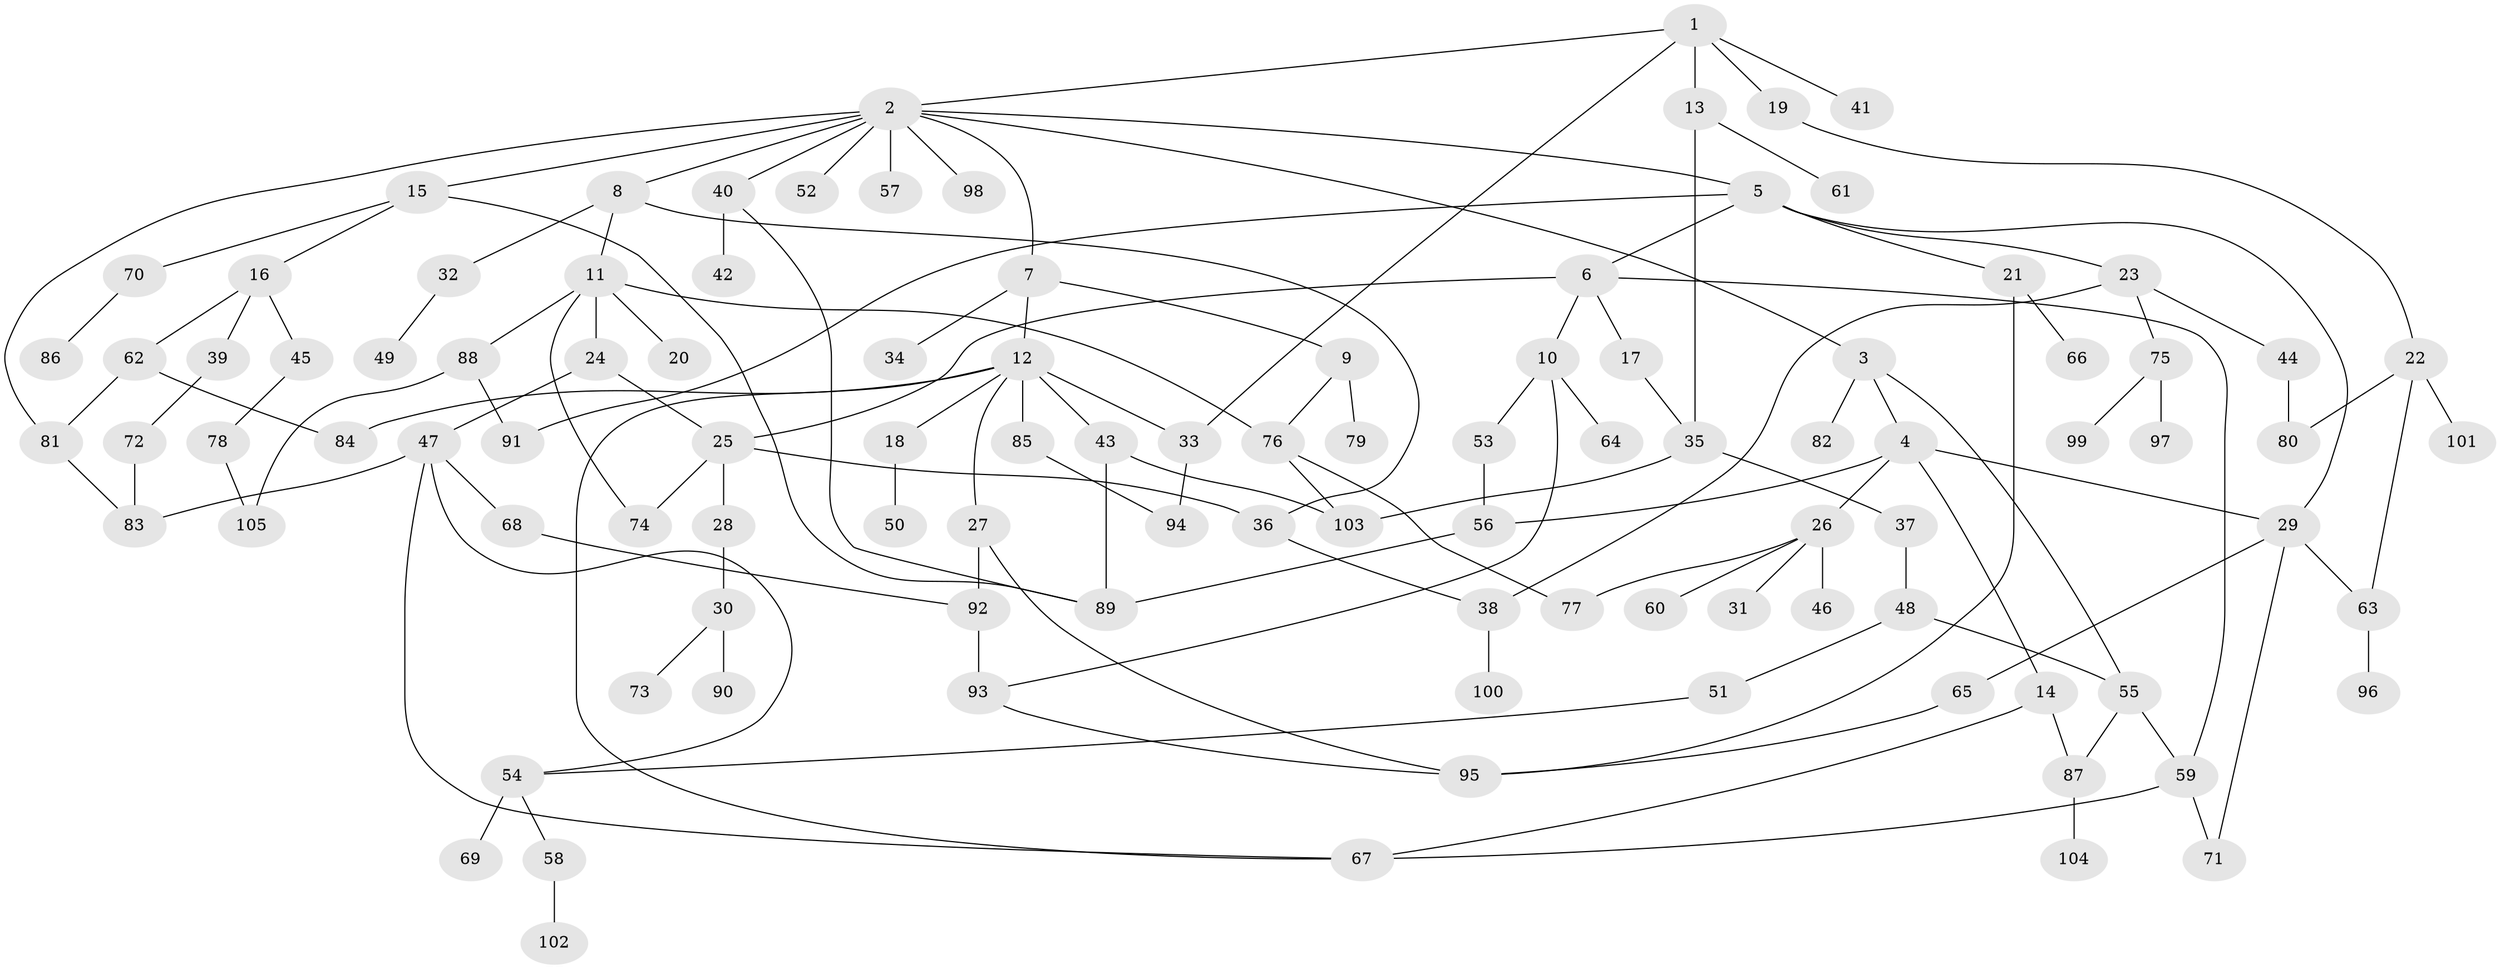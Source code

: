 // coarse degree distribution, {6: 0.125, 1: 0.1875, 3: 0.1875, 2: 0.125, 4: 0.15625, 8: 0.03125, 5: 0.125, 7: 0.0625}
// Generated by graph-tools (version 1.1) at 2025/36/03/04/25 23:36:05]
// undirected, 105 vertices, 141 edges
graph export_dot {
  node [color=gray90,style=filled];
  1;
  2;
  3;
  4;
  5;
  6;
  7;
  8;
  9;
  10;
  11;
  12;
  13;
  14;
  15;
  16;
  17;
  18;
  19;
  20;
  21;
  22;
  23;
  24;
  25;
  26;
  27;
  28;
  29;
  30;
  31;
  32;
  33;
  34;
  35;
  36;
  37;
  38;
  39;
  40;
  41;
  42;
  43;
  44;
  45;
  46;
  47;
  48;
  49;
  50;
  51;
  52;
  53;
  54;
  55;
  56;
  57;
  58;
  59;
  60;
  61;
  62;
  63;
  64;
  65;
  66;
  67;
  68;
  69;
  70;
  71;
  72;
  73;
  74;
  75;
  76;
  77;
  78;
  79;
  80;
  81;
  82;
  83;
  84;
  85;
  86;
  87;
  88;
  89;
  90;
  91;
  92;
  93;
  94;
  95;
  96;
  97;
  98;
  99;
  100;
  101;
  102;
  103;
  104;
  105;
  1 -- 2;
  1 -- 13;
  1 -- 19;
  1 -- 33;
  1 -- 41;
  2 -- 3;
  2 -- 5;
  2 -- 7;
  2 -- 8;
  2 -- 15;
  2 -- 40;
  2 -- 52;
  2 -- 57;
  2 -- 81;
  2 -- 98;
  3 -- 4;
  3 -- 55;
  3 -- 82;
  4 -- 14;
  4 -- 26;
  4 -- 56;
  4 -- 29;
  5 -- 6;
  5 -- 21;
  5 -- 23;
  5 -- 29;
  5 -- 91;
  6 -- 10;
  6 -- 17;
  6 -- 25;
  6 -- 59;
  7 -- 9;
  7 -- 12;
  7 -- 34;
  8 -- 11;
  8 -- 32;
  8 -- 36;
  9 -- 76;
  9 -- 79;
  10 -- 53;
  10 -- 64;
  10 -- 93;
  11 -- 20;
  11 -- 24;
  11 -- 74;
  11 -- 88;
  11 -- 76;
  12 -- 18;
  12 -- 27;
  12 -- 43;
  12 -- 84;
  12 -- 85;
  12 -- 33;
  12 -- 67;
  13 -- 35;
  13 -- 61;
  14 -- 67;
  14 -- 87;
  15 -- 16;
  15 -- 70;
  15 -- 89;
  16 -- 39;
  16 -- 45;
  16 -- 62;
  17 -- 35;
  18 -- 50;
  19 -- 22;
  21 -- 66;
  21 -- 95;
  22 -- 101;
  22 -- 63;
  22 -- 80;
  23 -- 38;
  23 -- 44;
  23 -- 75;
  24 -- 47;
  24 -- 25;
  25 -- 28;
  25 -- 36;
  25 -- 74;
  26 -- 31;
  26 -- 46;
  26 -- 60;
  26 -- 77;
  27 -- 92;
  27 -- 95;
  28 -- 30;
  29 -- 63;
  29 -- 65;
  29 -- 71;
  30 -- 73;
  30 -- 90;
  32 -- 49;
  33 -- 94;
  35 -- 37;
  35 -- 103;
  36 -- 38;
  37 -- 48;
  38 -- 100;
  39 -- 72;
  40 -- 42;
  40 -- 89;
  43 -- 89;
  43 -- 103;
  44 -- 80;
  45 -- 78;
  47 -- 68;
  47 -- 83;
  47 -- 54;
  47 -- 67;
  48 -- 51;
  48 -- 55;
  51 -- 54;
  53 -- 56;
  54 -- 58;
  54 -- 69;
  55 -- 59;
  55 -- 87;
  56 -- 89;
  58 -- 102;
  59 -- 71;
  59 -- 67;
  62 -- 84;
  62 -- 81;
  63 -- 96;
  65 -- 95;
  68 -- 92;
  70 -- 86;
  72 -- 83;
  75 -- 97;
  75 -- 99;
  76 -- 77;
  76 -- 103;
  78 -- 105;
  81 -- 83;
  85 -- 94;
  87 -- 104;
  88 -- 105;
  88 -- 91;
  92 -- 93;
  93 -- 95;
}
